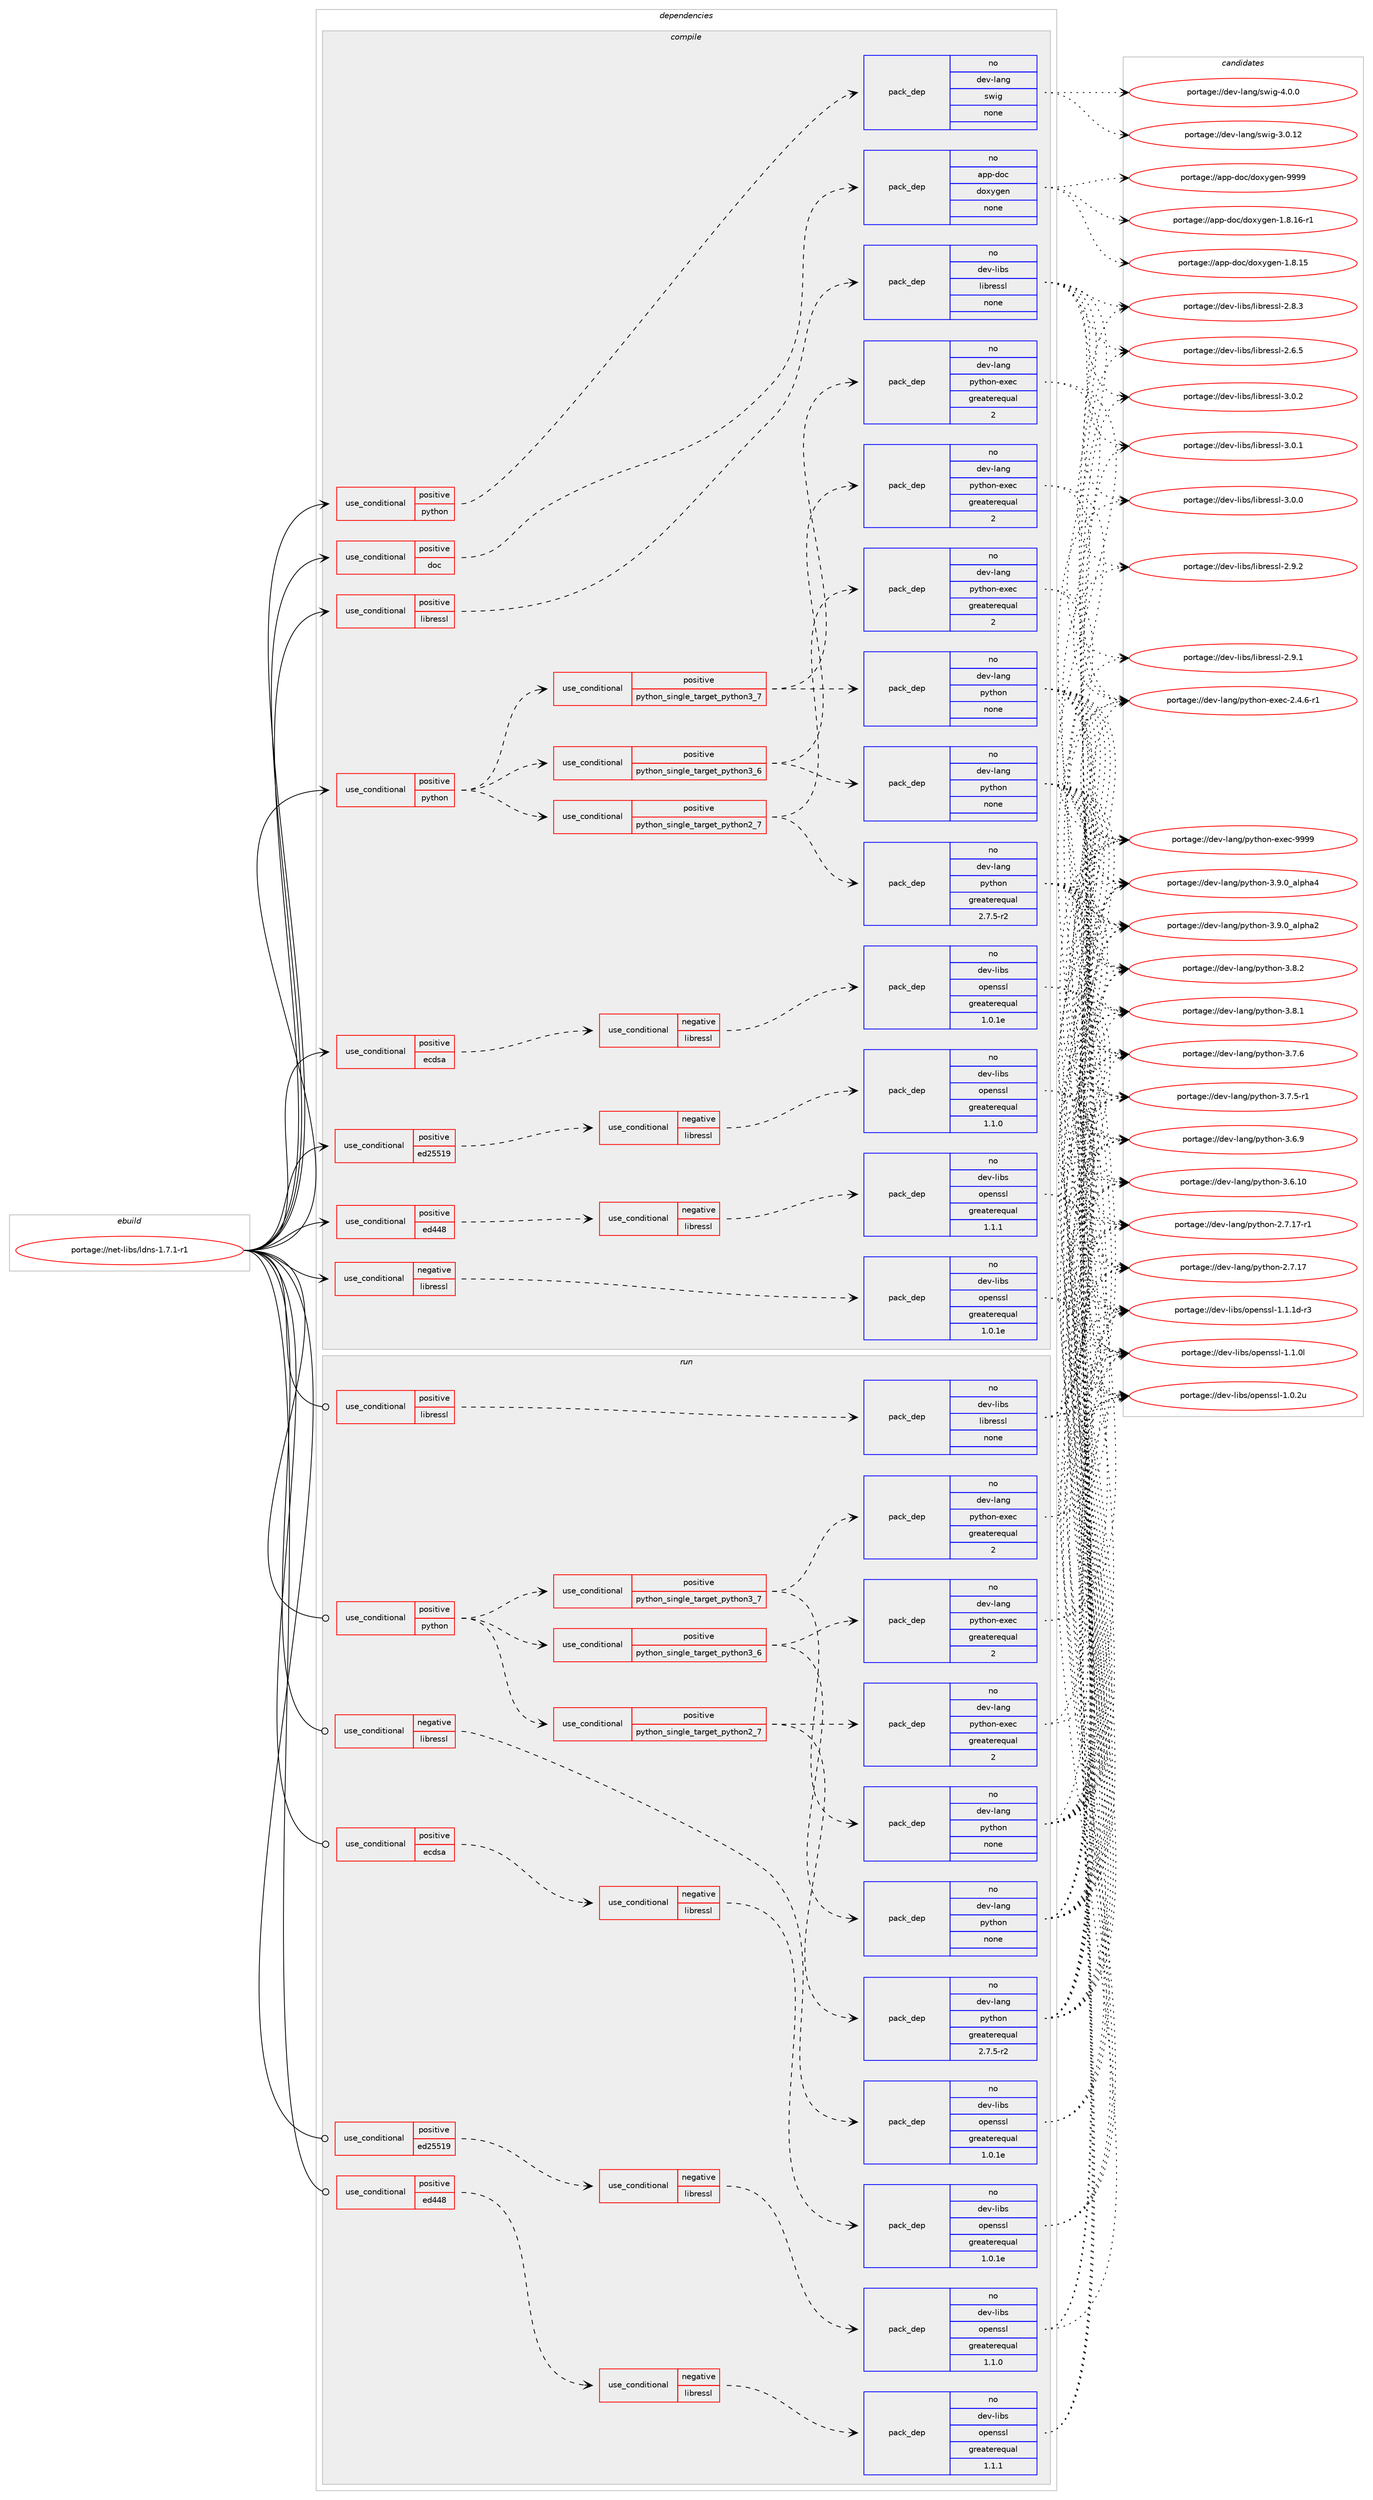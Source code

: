 digraph prolog {

# *************
# Graph options
# *************

newrank=true;
concentrate=true;
compound=true;
graph [rankdir=LR,fontname=Helvetica,fontsize=10,ranksep=1.5];#, ranksep=2.5, nodesep=0.2];
edge  [arrowhead=vee];
node  [fontname=Helvetica,fontsize=10];

# **********
# The ebuild
# **********

subgraph cluster_leftcol {
color=gray;
rank=same;
label=<<i>ebuild</i>>;
id [label="portage://net-libs/ldns-1.7.1-r1", color=red, width=4, href="../net-libs/ldns-1.7.1-r1.svg"];
}

# ****************
# The dependencies
# ****************

subgraph cluster_midcol {
color=gray;
label=<<i>dependencies</i>>;
subgraph cluster_compile {
fillcolor="#eeeeee";
style=filled;
label=<<i>compile</i>>;
subgraph cond19525 {
dependency89124 [label=<<TABLE BORDER="0" CELLBORDER="1" CELLSPACING="0" CELLPADDING="4"><TR><TD ROWSPAN="3" CELLPADDING="10">use_conditional</TD></TR><TR><TD>negative</TD></TR><TR><TD>libressl</TD></TR></TABLE>>, shape=none, color=red];
subgraph pack67925 {
dependency89125 [label=<<TABLE BORDER="0" CELLBORDER="1" CELLSPACING="0" CELLPADDING="4" WIDTH="220"><TR><TD ROWSPAN="6" CELLPADDING="30">pack_dep</TD></TR><TR><TD WIDTH="110">no</TD></TR><TR><TD>dev-libs</TD></TR><TR><TD>openssl</TD></TR><TR><TD>greaterequal</TD></TR><TR><TD>1.0.1e</TD></TR></TABLE>>, shape=none, color=blue];
}
dependency89124:e -> dependency89125:w [weight=20,style="dashed",arrowhead="vee"];
}
id:e -> dependency89124:w [weight=20,style="solid",arrowhead="vee"];
subgraph cond19526 {
dependency89126 [label=<<TABLE BORDER="0" CELLBORDER="1" CELLSPACING="0" CELLPADDING="4"><TR><TD ROWSPAN="3" CELLPADDING="10">use_conditional</TD></TR><TR><TD>positive</TD></TR><TR><TD>doc</TD></TR></TABLE>>, shape=none, color=red];
subgraph pack67926 {
dependency89127 [label=<<TABLE BORDER="0" CELLBORDER="1" CELLSPACING="0" CELLPADDING="4" WIDTH="220"><TR><TD ROWSPAN="6" CELLPADDING="30">pack_dep</TD></TR><TR><TD WIDTH="110">no</TD></TR><TR><TD>app-doc</TD></TR><TR><TD>doxygen</TD></TR><TR><TD>none</TD></TR><TR><TD></TD></TR></TABLE>>, shape=none, color=blue];
}
dependency89126:e -> dependency89127:w [weight=20,style="dashed",arrowhead="vee"];
}
id:e -> dependency89126:w [weight=20,style="solid",arrowhead="vee"];
subgraph cond19527 {
dependency89128 [label=<<TABLE BORDER="0" CELLBORDER="1" CELLSPACING="0" CELLPADDING="4"><TR><TD ROWSPAN="3" CELLPADDING="10">use_conditional</TD></TR><TR><TD>positive</TD></TR><TR><TD>ecdsa</TD></TR></TABLE>>, shape=none, color=red];
subgraph cond19528 {
dependency89129 [label=<<TABLE BORDER="0" CELLBORDER="1" CELLSPACING="0" CELLPADDING="4"><TR><TD ROWSPAN="3" CELLPADDING="10">use_conditional</TD></TR><TR><TD>negative</TD></TR><TR><TD>libressl</TD></TR></TABLE>>, shape=none, color=red];
subgraph pack67927 {
dependency89130 [label=<<TABLE BORDER="0" CELLBORDER="1" CELLSPACING="0" CELLPADDING="4" WIDTH="220"><TR><TD ROWSPAN="6" CELLPADDING="30">pack_dep</TD></TR><TR><TD WIDTH="110">no</TD></TR><TR><TD>dev-libs</TD></TR><TR><TD>openssl</TD></TR><TR><TD>greaterequal</TD></TR><TR><TD>1.0.1e</TD></TR></TABLE>>, shape=none, color=blue];
}
dependency89129:e -> dependency89130:w [weight=20,style="dashed",arrowhead="vee"];
}
dependency89128:e -> dependency89129:w [weight=20,style="dashed",arrowhead="vee"];
}
id:e -> dependency89128:w [weight=20,style="solid",arrowhead="vee"];
subgraph cond19529 {
dependency89131 [label=<<TABLE BORDER="0" CELLBORDER="1" CELLSPACING="0" CELLPADDING="4"><TR><TD ROWSPAN="3" CELLPADDING="10">use_conditional</TD></TR><TR><TD>positive</TD></TR><TR><TD>ed25519</TD></TR></TABLE>>, shape=none, color=red];
subgraph cond19530 {
dependency89132 [label=<<TABLE BORDER="0" CELLBORDER="1" CELLSPACING="0" CELLPADDING="4"><TR><TD ROWSPAN="3" CELLPADDING="10">use_conditional</TD></TR><TR><TD>negative</TD></TR><TR><TD>libressl</TD></TR></TABLE>>, shape=none, color=red];
subgraph pack67928 {
dependency89133 [label=<<TABLE BORDER="0" CELLBORDER="1" CELLSPACING="0" CELLPADDING="4" WIDTH="220"><TR><TD ROWSPAN="6" CELLPADDING="30">pack_dep</TD></TR><TR><TD WIDTH="110">no</TD></TR><TR><TD>dev-libs</TD></TR><TR><TD>openssl</TD></TR><TR><TD>greaterequal</TD></TR><TR><TD>1.1.0</TD></TR></TABLE>>, shape=none, color=blue];
}
dependency89132:e -> dependency89133:w [weight=20,style="dashed",arrowhead="vee"];
}
dependency89131:e -> dependency89132:w [weight=20,style="dashed",arrowhead="vee"];
}
id:e -> dependency89131:w [weight=20,style="solid",arrowhead="vee"];
subgraph cond19531 {
dependency89134 [label=<<TABLE BORDER="0" CELLBORDER="1" CELLSPACING="0" CELLPADDING="4"><TR><TD ROWSPAN="3" CELLPADDING="10">use_conditional</TD></TR><TR><TD>positive</TD></TR><TR><TD>ed448</TD></TR></TABLE>>, shape=none, color=red];
subgraph cond19532 {
dependency89135 [label=<<TABLE BORDER="0" CELLBORDER="1" CELLSPACING="0" CELLPADDING="4"><TR><TD ROWSPAN="3" CELLPADDING="10">use_conditional</TD></TR><TR><TD>negative</TD></TR><TR><TD>libressl</TD></TR></TABLE>>, shape=none, color=red];
subgraph pack67929 {
dependency89136 [label=<<TABLE BORDER="0" CELLBORDER="1" CELLSPACING="0" CELLPADDING="4" WIDTH="220"><TR><TD ROWSPAN="6" CELLPADDING="30">pack_dep</TD></TR><TR><TD WIDTH="110">no</TD></TR><TR><TD>dev-libs</TD></TR><TR><TD>openssl</TD></TR><TR><TD>greaterequal</TD></TR><TR><TD>1.1.1</TD></TR></TABLE>>, shape=none, color=blue];
}
dependency89135:e -> dependency89136:w [weight=20,style="dashed",arrowhead="vee"];
}
dependency89134:e -> dependency89135:w [weight=20,style="dashed",arrowhead="vee"];
}
id:e -> dependency89134:w [weight=20,style="solid",arrowhead="vee"];
subgraph cond19533 {
dependency89137 [label=<<TABLE BORDER="0" CELLBORDER="1" CELLSPACING="0" CELLPADDING="4"><TR><TD ROWSPAN="3" CELLPADDING="10">use_conditional</TD></TR><TR><TD>positive</TD></TR><TR><TD>libressl</TD></TR></TABLE>>, shape=none, color=red];
subgraph pack67930 {
dependency89138 [label=<<TABLE BORDER="0" CELLBORDER="1" CELLSPACING="0" CELLPADDING="4" WIDTH="220"><TR><TD ROWSPAN="6" CELLPADDING="30">pack_dep</TD></TR><TR><TD WIDTH="110">no</TD></TR><TR><TD>dev-libs</TD></TR><TR><TD>libressl</TD></TR><TR><TD>none</TD></TR><TR><TD></TD></TR></TABLE>>, shape=none, color=blue];
}
dependency89137:e -> dependency89138:w [weight=20,style="dashed",arrowhead="vee"];
}
id:e -> dependency89137:w [weight=20,style="solid",arrowhead="vee"];
subgraph cond19534 {
dependency89139 [label=<<TABLE BORDER="0" CELLBORDER="1" CELLSPACING="0" CELLPADDING="4"><TR><TD ROWSPAN="3" CELLPADDING="10">use_conditional</TD></TR><TR><TD>positive</TD></TR><TR><TD>python</TD></TR></TABLE>>, shape=none, color=red];
subgraph cond19535 {
dependency89140 [label=<<TABLE BORDER="0" CELLBORDER="1" CELLSPACING="0" CELLPADDING="4"><TR><TD ROWSPAN="3" CELLPADDING="10">use_conditional</TD></TR><TR><TD>positive</TD></TR><TR><TD>python_single_target_python2_7</TD></TR></TABLE>>, shape=none, color=red];
subgraph pack67931 {
dependency89141 [label=<<TABLE BORDER="0" CELLBORDER="1" CELLSPACING="0" CELLPADDING="4" WIDTH="220"><TR><TD ROWSPAN="6" CELLPADDING="30">pack_dep</TD></TR><TR><TD WIDTH="110">no</TD></TR><TR><TD>dev-lang</TD></TR><TR><TD>python</TD></TR><TR><TD>greaterequal</TD></TR><TR><TD>2.7.5-r2</TD></TR></TABLE>>, shape=none, color=blue];
}
dependency89140:e -> dependency89141:w [weight=20,style="dashed",arrowhead="vee"];
subgraph pack67932 {
dependency89142 [label=<<TABLE BORDER="0" CELLBORDER="1" CELLSPACING="0" CELLPADDING="4" WIDTH="220"><TR><TD ROWSPAN="6" CELLPADDING="30">pack_dep</TD></TR><TR><TD WIDTH="110">no</TD></TR><TR><TD>dev-lang</TD></TR><TR><TD>python-exec</TD></TR><TR><TD>greaterequal</TD></TR><TR><TD>2</TD></TR></TABLE>>, shape=none, color=blue];
}
dependency89140:e -> dependency89142:w [weight=20,style="dashed",arrowhead="vee"];
}
dependency89139:e -> dependency89140:w [weight=20,style="dashed",arrowhead="vee"];
subgraph cond19536 {
dependency89143 [label=<<TABLE BORDER="0" CELLBORDER="1" CELLSPACING="0" CELLPADDING="4"><TR><TD ROWSPAN="3" CELLPADDING="10">use_conditional</TD></TR><TR><TD>positive</TD></TR><TR><TD>python_single_target_python3_6</TD></TR></TABLE>>, shape=none, color=red];
subgraph pack67933 {
dependency89144 [label=<<TABLE BORDER="0" CELLBORDER="1" CELLSPACING="0" CELLPADDING="4" WIDTH="220"><TR><TD ROWSPAN="6" CELLPADDING="30">pack_dep</TD></TR><TR><TD WIDTH="110">no</TD></TR><TR><TD>dev-lang</TD></TR><TR><TD>python</TD></TR><TR><TD>none</TD></TR><TR><TD></TD></TR></TABLE>>, shape=none, color=blue];
}
dependency89143:e -> dependency89144:w [weight=20,style="dashed",arrowhead="vee"];
subgraph pack67934 {
dependency89145 [label=<<TABLE BORDER="0" CELLBORDER="1" CELLSPACING="0" CELLPADDING="4" WIDTH="220"><TR><TD ROWSPAN="6" CELLPADDING="30">pack_dep</TD></TR><TR><TD WIDTH="110">no</TD></TR><TR><TD>dev-lang</TD></TR><TR><TD>python-exec</TD></TR><TR><TD>greaterequal</TD></TR><TR><TD>2</TD></TR></TABLE>>, shape=none, color=blue];
}
dependency89143:e -> dependency89145:w [weight=20,style="dashed",arrowhead="vee"];
}
dependency89139:e -> dependency89143:w [weight=20,style="dashed",arrowhead="vee"];
subgraph cond19537 {
dependency89146 [label=<<TABLE BORDER="0" CELLBORDER="1" CELLSPACING="0" CELLPADDING="4"><TR><TD ROWSPAN="3" CELLPADDING="10">use_conditional</TD></TR><TR><TD>positive</TD></TR><TR><TD>python_single_target_python3_7</TD></TR></TABLE>>, shape=none, color=red];
subgraph pack67935 {
dependency89147 [label=<<TABLE BORDER="0" CELLBORDER="1" CELLSPACING="0" CELLPADDING="4" WIDTH="220"><TR><TD ROWSPAN="6" CELLPADDING="30">pack_dep</TD></TR><TR><TD WIDTH="110">no</TD></TR><TR><TD>dev-lang</TD></TR><TR><TD>python</TD></TR><TR><TD>none</TD></TR><TR><TD></TD></TR></TABLE>>, shape=none, color=blue];
}
dependency89146:e -> dependency89147:w [weight=20,style="dashed",arrowhead="vee"];
subgraph pack67936 {
dependency89148 [label=<<TABLE BORDER="0" CELLBORDER="1" CELLSPACING="0" CELLPADDING="4" WIDTH="220"><TR><TD ROWSPAN="6" CELLPADDING="30">pack_dep</TD></TR><TR><TD WIDTH="110">no</TD></TR><TR><TD>dev-lang</TD></TR><TR><TD>python-exec</TD></TR><TR><TD>greaterequal</TD></TR><TR><TD>2</TD></TR></TABLE>>, shape=none, color=blue];
}
dependency89146:e -> dependency89148:w [weight=20,style="dashed",arrowhead="vee"];
}
dependency89139:e -> dependency89146:w [weight=20,style="dashed",arrowhead="vee"];
}
id:e -> dependency89139:w [weight=20,style="solid",arrowhead="vee"];
subgraph cond19538 {
dependency89149 [label=<<TABLE BORDER="0" CELLBORDER="1" CELLSPACING="0" CELLPADDING="4"><TR><TD ROWSPAN="3" CELLPADDING="10">use_conditional</TD></TR><TR><TD>positive</TD></TR><TR><TD>python</TD></TR></TABLE>>, shape=none, color=red];
subgraph pack67937 {
dependency89150 [label=<<TABLE BORDER="0" CELLBORDER="1" CELLSPACING="0" CELLPADDING="4" WIDTH="220"><TR><TD ROWSPAN="6" CELLPADDING="30">pack_dep</TD></TR><TR><TD WIDTH="110">no</TD></TR><TR><TD>dev-lang</TD></TR><TR><TD>swig</TD></TR><TR><TD>none</TD></TR><TR><TD></TD></TR></TABLE>>, shape=none, color=blue];
}
dependency89149:e -> dependency89150:w [weight=20,style="dashed",arrowhead="vee"];
}
id:e -> dependency89149:w [weight=20,style="solid",arrowhead="vee"];
}
subgraph cluster_compileandrun {
fillcolor="#eeeeee";
style=filled;
label=<<i>compile and run</i>>;
}
subgraph cluster_run {
fillcolor="#eeeeee";
style=filled;
label=<<i>run</i>>;
subgraph cond19539 {
dependency89151 [label=<<TABLE BORDER="0" CELLBORDER="1" CELLSPACING="0" CELLPADDING="4"><TR><TD ROWSPAN="3" CELLPADDING="10">use_conditional</TD></TR><TR><TD>negative</TD></TR><TR><TD>libressl</TD></TR></TABLE>>, shape=none, color=red];
subgraph pack67938 {
dependency89152 [label=<<TABLE BORDER="0" CELLBORDER="1" CELLSPACING="0" CELLPADDING="4" WIDTH="220"><TR><TD ROWSPAN="6" CELLPADDING="30">pack_dep</TD></TR><TR><TD WIDTH="110">no</TD></TR><TR><TD>dev-libs</TD></TR><TR><TD>openssl</TD></TR><TR><TD>greaterequal</TD></TR><TR><TD>1.0.1e</TD></TR></TABLE>>, shape=none, color=blue];
}
dependency89151:e -> dependency89152:w [weight=20,style="dashed",arrowhead="vee"];
}
id:e -> dependency89151:w [weight=20,style="solid",arrowhead="odot"];
subgraph cond19540 {
dependency89153 [label=<<TABLE BORDER="0" CELLBORDER="1" CELLSPACING="0" CELLPADDING="4"><TR><TD ROWSPAN="3" CELLPADDING="10">use_conditional</TD></TR><TR><TD>positive</TD></TR><TR><TD>ecdsa</TD></TR></TABLE>>, shape=none, color=red];
subgraph cond19541 {
dependency89154 [label=<<TABLE BORDER="0" CELLBORDER="1" CELLSPACING="0" CELLPADDING="4"><TR><TD ROWSPAN="3" CELLPADDING="10">use_conditional</TD></TR><TR><TD>negative</TD></TR><TR><TD>libressl</TD></TR></TABLE>>, shape=none, color=red];
subgraph pack67939 {
dependency89155 [label=<<TABLE BORDER="0" CELLBORDER="1" CELLSPACING="0" CELLPADDING="4" WIDTH="220"><TR><TD ROWSPAN="6" CELLPADDING="30">pack_dep</TD></TR><TR><TD WIDTH="110">no</TD></TR><TR><TD>dev-libs</TD></TR><TR><TD>openssl</TD></TR><TR><TD>greaterequal</TD></TR><TR><TD>1.0.1e</TD></TR></TABLE>>, shape=none, color=blue];
}
dependency89154:e -> dependency89155:w [weight=20,style="dashed",arrowhead="vee"];
}
dependency89153:e -> dependency89154:w [weight=20,style="dashed",arrowhead="vee"];
}
id:e -> dependency89153:w [weight=20,style="solid",arrowhead="odot"];
subgraph cond19542 {
dependency89156 [label=<<TABLE BORDER="0" CELLBORDER="1" CELLSPACING="0" CELLPADDING="4"><TR><TD ROWSPAN="3" CELLPADDING="10">use_conditional</TD></TR><TR><TD>positive</TD></TR><TR><TD>ed25519</TD></TR></TABLE>>, shape=none, color=red];
subgraph cond19543 {
dependency89157 [label=<<TABLE BORDER="0" CELLBORDER="1" CELLSPACING="0" CELLPADDING="4"><TR><TD ROWSPAN="3" CELLPADDING="10">use_conditional</TD></TR><TR><TD>negative</TD></TR><TR><TD>libressl</TD></TR></TABLE>>, shape=none, color=red];
subgraph pack67940 {
dependency89158 [label=<<TABLE BORDER="0" CELLBORDER="1" CELLSPACING="0" CELLPADDING="4" WIDTH="220"><TR><TD ROWSPAN="6" CELLPADDING="30">pack_dep</TD></TR><TR><TD WIDTH="110">no</TD></TR><TR><TD>dev-libs</TD></TR><TR><TD>openssl</TD></TR><TR><TD>greaterequal</TD></TR><TR><TD>1.1.0</TD></TR></TABLE>>, shape=none, color=blue];
}
dependency89157:e -> dependency89158:w [weight=20,style="dashed",arrowhead="vee"];
}
dependency89156:e -> dependency89157:w [weight=20,style="dashed",arrowhead="vee"];
}
id:e -> dependency89156:w [weight=20,style="solid",arrowhead="odot"];
subgraph cond19544 {
dependency89159 [label=<<TABLE BORDER="0" CELLBORDER="1" CELLSPACING="0" CELLPADDING="4"><TR><TD ROWSPAN="3" CELLPADDING="10">use_conditional</TD></TR><TR><TD>positive</TD></TR><TR><TD>ed448</TD></TR></TABLE>>, shape=none, color=red];
subgraph cond19545 {
dependency89160 [label=<<TABLE BORDER="0" CELLBORDER="1" CELLSPACING="0" CELLPADDING="4"><TR><TD ROWSPAN="3" CELLPADDING="10">use_conditional</TD></TR><TR><TD>negative</TD></TR><TR><TD>libressl</TD></TR></TABLE>>, shape=none, color=red];
subgraph pack67941 {
dependency89161 [label=<<TABLE BORDER="0" CELLBORDER="1" CELLSPACING="0" CELLPADDING="4" WIDTH="220"><TR><TD ROWSPAN="6" CELLPADDING="30">pack_dep</TD></TR><TR><TD WIDTH="110">no</TD></TR><TR><TD>dev-libs</TD></TR><TR><TD>openssl</TD></TR><TR><TD>greaterequal</TD></TR><TR><TD>1.1.1</TD></TR></TABLE>>, shape=none, color=blue];
}
dependency89160:e -> dependency89161:w [weight=20,style="dashed",arrowhead="vee"];
}
dependency89159:e -> dependency89160:w [weight=20,style="dashed",arrowhead="vee"];
}
id:e -> dependency89159:w [weight=20,style="solid",arrowhead="odot"];
subgraph cond19546 {
dependency89162 [label=<<TABLE BORDER="0" CELLBORDER="1" CELLSPACING="0" CELLPADDING="4"><TR><TD ROWSPAN="3" CELLPADDING="10">use_conditional</TD></TR><TR><TD>positive</TD></TR><TR><TD>libressl</TD></TR></TABLE>>, shape=none, color=red];
subgraph pack67942 {
dependency89163 [label=<<TABLE BORDER="0" CELLBORDER="1" CELLSPACING="0" CELLPADDING="4" WIDTH="220"><TR><TD ROWSPAN="6" CELLPADDING="30">pack_dep</TD></TR><TR><TD WIDTH="110">no</TD></TR><TR><TD>dev-libs</TD></TR><TR><TD>libressl</TD></TR><TR><TD>none</TD></TR><TR><TD></TD></TR></TABLE>>, shape=none, color=blue];
}
dependency89162:e -> dependency89163:w [weight=20,style="dashed",arrowhead="vee"];
}
id:e -> dependency89162:w [weight=20,style="solid",arrowhead="odot"];
subgraph cond19547 {
dependency89164 [label=<<TABLE BORDER="0" CELLBORDER="1" CELLSPACING="0" CELLPADDING="4"><TR><TD ROWSPAN="3" CELLPADDING="10">use_conditional</TD></TR><TR><TD>positive</TD></TR><TR><TD>python</TD></TR></TABLE>>, shape=none, color=red];
subgraph cond19548 {
dependency89165 [label=<<TABLE BORDER="0" CELLBORDER="1" CELLSPACING="0" CELLPADDING="4"><TR><TD ROWSPAN="3" CELLPADDING="10">use_conditional</TD></TR><TR><TD>positive</TD></TR><TR><TD>python_single_target_python2_7</TD></TR></TABLE>>, shape=none, color=red];
subgraph pack67943 {
dependency89166 [label=<<TABLE BORDER="0" CELLBORDER="1" CELLSPACING="0" CELLPADDING="4" WIDTH="220"><TR><TD ROWSPAN="6" CELLPADDING="30">pack_dep</TD></TR><TR><TD WIDTH="110">no</TD></TR><TR><TD>dev-lang</TD></TR><TR><TD>python</TD></TR><TR><TD>greaterequal</TD></TR><TR><TD>2.7.5-r2</TD></TR></TABLE>>, shape=none, color=blue];
}
dependency89165:e -> dependency89166:w [weight=20,style="dashed",arrowhead="vee"];
subgraph pack67944 {
dependency89167 [label=<<TABLE BORDER="0" CELLBORDER="1" CELLSPACING="0" CELLPADDING="4" WIDTH="220"><TR><TD ROWSPAN="6" CELLPADDING="30">pack_dep</TD></TR><TR><TD WIDTH="110">no</TD></TR><TR><TD>dev-lang</TD></TR><TR><TD>python-exec</TD></TR><TR><TD>greaterequal</TD></TR><TR><TD>2</TD></TR></TABLE>>, shape=none, color=blue];
}
dependency89165:e -> dependency89167:w [weight=20,style="dashed",arrowhead="vee"];
}
dependency89164:e -> dependency89165:w [weight=20,style="dashed",arrowhead="vee"];
subgraph cond19549 {
dependency89168 [label=<<TABLE BORDER="0" CELLBORDER="1" CELLSPACING="0" CELLPADDING="4"><TR><TD ROWSPAN="3" CELLPADDING="10">use_conditional</TD></TR><TR><TD>positive</TD></TR><TR><TD>python_single_target_python3_6</TD></TR></TABLE>>, shape=none, color=red];
subgraph pack67945 {
dependency89169 [label=<<TABLE BORDER="0" CELLBORDER="1" CELLSPACING="0" CELLPADDING="4" WIDTH="220"><TR><TD ROWSPAN="6" CELLPADDING="30">pack_dep</TD></TR><TR><TD WIDTH="110">no</TD></TR><TR><TD>dev-lang</TD></TR><TR><TD>python</TD></TR><TR><TD>none</TD></TR><TR><TD></TD></TR></TABLE>>, shape=none, color=blue];
}
dependency89168:e -> dependency89169:w [weight=20,style="dashed",arrowhead="vee"];
subgraph pack67946 {
dependency89170 [label=<<TABLE BORDER="0" CELLBORDER="1" CELLSPACING="0" CELLPADDING="4" WIDTH="220"><TR><TD ROWSPAN="6" CELLPADDING="30">pack_dep</TD></TR><TR><TD WIDTH="110">no</TD></TR><TR><TD>dev-lang</TD></TR><TR><TD>python-exec</TD></TR><TR><TD>greaterequal</TD></TR><TR><TD>2</TD></TR></TABLE>>, shape=none, color=blue];
}
dependency89168:e -> dependency89170:w [weight=20,style="dashed",arrowhead="vee"];
}
dependency89164:e -> dependency89168:w [weight=20,style="dashed",arrowhead="vee"];
subgraph cond19550 {
dependency89171 [label=<<TABLE BORDER="0" CELLBORDER="1" CELLSPACING="0" CELLPADDING="4"><TR><TD ROWSPAN="3" CELLPADDING="10">use_conditional</TD></TR><TR><TD>positive</TD></TR><TR><TD>python_single_target_python3_7</TD></TR></TABLE>>, shape=none, color=red];
subgraph pack67947 {
dependency89172 [label=<<TABLE BORDER="0" CELLBORDER="1" CELLSPACING="0" CELLPADDING="4" WIDTH="220"><TR><TD ROWSPAN="6" CELLPADDING="30">pack_dep</TD></TR><TR><TD WIDTH="110">no</TD></TR><TR><TD>dev-lang</TD></TR><TR><TD>python</TD></TR><TR><TD>none</TD></TR><TR><TD></TD></TR></TABLE>>, shape=none, color=blue];
}
dependency89171:e -> dependency89172:w [weight=20,style="dashed",arrowhead="vee"];
subgraph pack67948 {
dependency89173 [label=<<TABLE BORDER="0" CELLBORDER="1" CELLSPACING="0" CELLPADDING="4" WIDTH="220"><TR><TD ROWSPAN="6" CELLPADDING="30">pack_dep</TD></TR><TR><TD WIDTH="110">no</TD></TR><TR><TD>dev-lang</TD></TR><TR><TD>python-exec</TD></TR><TR><TD>greaterequal</TD></TR><TR><TD>2</TD></TR></TABLE>>, shape=none, color=blue];
}
dependency89171:e -> dependency89173:w [weight=20,style="dashed",arrowhead="vee"];
}
dependency89164:e -> dependency89171:w [weight=20,style="dashed",arrowhead="vee"];
}
id:e -> dependency89164:w [weight=20,style="solid",arrowhead="odot"];
}
}

# **************
# The candidates
# **************

subgraph cluster_choices {
rank=same;
color=gray;
label=<<i>candidates</i>>;

subgraph choice67925 {
color=black;
nodesep=1;
choice1001011184510810598115471111121011101151151084549464946491004511451 [label="portage://dev-libs/openssl-1.1.1d-r3", color=red, width=4,href="../dev-libs/openssl-1.1.1d-r3.svg"];
choice100101118451081059811547111112101110115115108454946494648108 [label="portage://dev-libs/openssl-1.1.0l", color=red, width=4,href="../dev-libs/openssl-1.1.0l.svg"];
choice100101118451081059811547111112101110115115108454946484650117 [label="portage://dev-libs/openssl-1.0.2u", color=red, width=4,href="../dev-libs/openssl-1.0.2u.svg"];
dependency89125:e -> choice1001011184510810598115471111121011101151151084549464946491004511451:w [style=dotted,weight="100"];
dependency89125:e -> choice100101118451081059811547111112101110115115108454946494648108:w [style=dotted,weight="100"];
dependency89125:e -> choice100101118451081059811547111112101110115115108454946484650117:w [style=dotted,weight="100"];
}
subgraph choice67926 {
color=black;
nodesep=1;
choice971121124510011199471001111201211031011104557575757 [label="portage://app-doc/doxygen-9999", color=red, width=4,href="../app-doc/doxygen-9999.svg"];
choice97112112451001119947100111120121103101110454946564649544511449 [label="portage://app-doc/doxygen-1.8.16-r1", color=red, width=4,href="../app-doc/doxygen-1.8.16-r1.svg"];
choice9711211245100111994710011112012110310111045494656464953 [label="portage://app-doc/doxygen-1.8.15", color=red, width=4,href="../app-doc/doxygen-1.8.15.svg"];
dependency89127:e -> choice971121124510011199471001111201211031011104557575757:w [style=dotted,weight="100"];
dependency89127:e -> choice97112112451001119947100111120121103101110454946564649544511449:w [style=dotted,weight="100"];
dependency89127:e -> choice9711211245100111994710011112012110310111045494656464953:w [style=dotted,weight="100"];
}
subgraph choice67927 {
color=black;
nodesep=1;
choice1001011184510810598115471111121011101151151084549464946491004511451 [label="portage://dev-libs/openssl-1.1.1d-r3", color=red, width=4,href="../dev-libs/openssl-1.1.1d-r3.svg"];
choice100101118451081059811547111112101110115115108454946494648108 [label="portage://dev-libs/openssl-1.1.0l", color=red, width=4,href="../dev-libs/openssl-1.1.0l.svg"];
choice100101118451081059811547111112101110115115108454946484650117 [label="portage://dev-libs/openssl-1.0.2u", color=red, width=4,href="../dev-libs/openssl-1.0.2u.svg"];
dependency89130:e -> choice1001011184510810598115471111121011101151151084549464946491004511451:w [style=dotted,weight="100"];
dependency89130:e -> choice100101118451081059811547111112101110115115108454946494648108:w [style=dotted,weight="100"];
dependency89130:e -> choice100101118451081059811547111112101110115115108454946484650117:w [style=dotted,weight="100"];
}
subgraph choice67928 {
color=black;
nodesep=1;
choice1001011184510810598115471111121011101151151084549464946491004511451 [label="portage://dev-libs/openssl-1.1.1d-r3", color=red, width=4,href="../dev-libs/openssl-1.1.1d-r3.svg"];
choice100101118451081059811547111112101110115115108454946494648108 [label="portage://dev-libs/openssl-1.1.0l", color=red, width=4,href="../dev-libs/openssl-1.1.0l.svg"];
choice100101118451081059811547111112101110115115108454946484650117 [label="portage://dev-libs/openssl-1.0.2u", color=red, width=4,href="../dev-libs/openssl-1.0.2u.svg"];
dependency89133:e -> choice1001011184510810598115471111121011101151151084549464946491004511451:w [style=dotted,weight="100"];
dependency89133:e -> choice100101118451081059811547111112101110115115108454946494648108:w [style=dotted,weight="100"];
dependency89133:e -> choice100101118451081059811547111112101110115115108454946484650117:w [style=dotted,weight="100"];
}
subgraph choice67929 {
color=black;
nodesep=1;
choice1001011184510810598115471111121011101151151084549464946491004511451 [label="portage://dev-libs/openssl-1.1.1d-r3", color=red, width=4,href="../dev-libs/openssl-1.1.1d-r3.svg"];
choice100101118451081059811547111112101110115115108454946494648108 [label="portage://dev-libs/openssl-1.1.0l", color=red, width=4,href="../dev-libs/openssl-1.1.0l.svg"];
choice100101118451081059811547111112101110115115108454946484650117 [label="portage://dev-libs/openssl-1.0.2u", color=red, width=4,href="../dev-libs/openssl-1.0.2u.svg"];
dependency89136:e -> choice1001011184510810598115471111121011101151151084549464946491004511451:w [style=dotted,weight="100"];
dependency89136:e -> choice100101118451081059811547111112101110115115108454946494648108:w [style=dotted,weight="100"];
dependency89136:e -> choice100101118451081059811547111112101110115115108454946484650117:w [style=dotted,weight="100"];
}
subgraph choice67930 {
color=black;
nodesep=1;
choice10010111845108105981154710810598114101115115108455146484650 [label="portage://dev-libs/libressl-3.0.2", color=red, width=4,href="../dev-libs/libressl-3.0.2.svg"];
choice10010111845108105981154710810598114101115115108455146484649 [label="portage://dev-libs/libressl-3.0.1", color=red, width=4,href="../dev-libs/libressl-3.0.1.svg"];
choice10010111845108105981154710810598114101115115108455146484648 [label="portage://dev-libs/libressl-3.0.0", color=red, width=4,href="../dev-libs/libressl-3.0.0.svg"];
choice10010111845108105981154710810598114101115115108455046574650 [label="portage://dev-libs/libressl-2.9.2", color=red, width=4,href="../dev-libs/libressl-2.9.2.svg"];
choice10010111845108105981154710810598114101115115108455046574649 [label="portage://dev-libs/libressl-2.9.1", color=red, width=4,href="../dev-libs/libressl-2.9.1.svg"];
choice10010111845108105981154710810598114101115115108455046564651 [label="portage://dev-libs/libressl-2.8.3", color=red, width=4,href="../dev-libs/libressl-2.8.3.svg"];
choice10010111845108105981154710810598114101115115108455046544653 [label="portage://dev-libs/libressl-2.6.5", color=red, width=4,href="../dev-libs/libressl-2.6.5.svg"];
dependency89138:e -> choice10010111845108105981154710810598114101115115108455146484650:w [style=dotted,weight="100"];
dependency89138:e -> choice10010111845108105981154710810598114101115115108455146484649:w [style=dotted,weight="100"];
dependency89138:e -> choice10010111845108105981154710810598114101115115108455146484648:w [style=dotted,weight="100"];
dependency89138:e -> choice10010111845108105981154710810598114101115115108455046574650:w [style=dotted,weight="100"];
dependency89138:e -> choice10010111845108105981154710810598114101115115108455046574649:w [style=dotted,weight="100"];
dependency89138:e -> choice10010111845108105981154710810598114101115115108455046564651:w [style=dotted,weight="100"];
dependency89138:e -> choice10010111845108105981154710810598114101115115108455046544653:w [style=dotted,weight="100"];
}
subgraph choice67931 {
color=black;
nodesep=1;
choice10010111845108971101034711212111610411111045514657464895971081121049752 [label="portage://dev-lang/python-3.9.0_alpha4", color=red, width=4,href="../dev-lang/python-3.9.0_alpha4.svg"];
choice10010111845108971101034711212111610411111045514657464895971081121049750 [label="portage://dev-lang/python-3.9.0_alpha2", color=red, width=4,href="../dev-lang/python-3.9.0_alpha2.svg"];
choice100101118451089711010347112121116104111110455146564650 [label="portage://dev-lang/python-3.8.2", color=red, width=4,href="../dev-lang/python-3.8.2.svg"];
choice100101118451089711010347112121116104111110455146564649 [label="portage://dev-lang/python-3.8.1", color=red, width=4,href="../dev-lang/python-3.8.1.svg"];
choice100101118451089711010347112121116104111110455146554654 [label="portage://dev-lang/python-3.7.6", color=red, width=4,href="../dev-lang/python-3.7.6.svg"];
choice1001011184510897110103471121211161041111104551465546534511449 [label="portage://dev-lang/python-3.7.5-r1", color=red, width=4,href="../dev-lang/python-3.7.5-r1.svg"];
choice100101118451089711010347112121116104111110455146544657 [label="portage://dev-lang/python-3.6.9", color=red, width=4,href="../dev-lang/python-3.6.9.svg"];
choice10010111845108971101034711212111610411111045514654464948 [label="portage://dev-lang/python-3.6.10", color=red, width=4,href="../dev-lang/python-3.6.10.svg"];
choice100101118451089711010347112121116104111110455046554649554511449 [label="portage://dev-lang/python-2.7.17-r1", color=red, width=4,href="../dev-lang/python-2.7.17-r1.svg"];
choice10010111845108971101034711212111610411111045504655464955 [label="portage://dev-lang/python-2.7.17", color=red, width=4,href="../dev-lang/python-2.7.17.svg"];
dependency89141:e -> choice10010111845108971101034711212111610411111045514657464895971081121049752:w [style=dotted,weight="100"];
dependency89141:e -> choice10010111845108971101034711212111610411111045514657464895971081121049750:w [style=dotted,weight="100"];
dependency89141:e -> choice100101118451089711010347112121116104111110455146564650:w [style=dotted,weight="100"];
dependency89141:e -> choice100101118451089711010347112121116104111110455146564649:w [style=dotted,weight="100"];
dependency89141:e -> choice100101118451089711010347112121116104111110455146554654:w [style=dotted,weight="100"];
dependency89141:e -> choice1001011184510897110103471121211161041111104551465546534511449:w [style=dotted,weight="100"];
dependency89141:e -> choice100101118451089711010347112121116104111110455146544657:w [style=dotted,weight="100"];
dependency89141:e -> choice10010111845108971101034711212111610411111045514654464948:w [style=dotted,weight="100"];
dependency89141:e -> choice100101118451089711010347112121116104111110455046554649554511449:w [style=dotted,weight="100"];
dependency89141:e -> choice10010111845108971101034711212111610411111045504655464955:w [style=dotted,weight="100"];
}
subgraph choice67932 {
color=black;
nodesep=1;
choice10010111845108971101034711212111610411111045101120101994557575757 [label="portage://dev-lang/python-exec-9999", color=red, width=4,href="../dev-lang/python-exec-9999.svg"];
choice10010111845108971101034711212111610411111045101120101994550465246544511449 [label="portage://dev-lang/python-exec-2.4.6-r1", color=red, width=4,href="../dev-lang/python-exec-2.4.6-r1.svg"];
dependency89142:e -> choice10010111845108971101034711212111610411111045101120101994557575757:w [style=dotted,weight="100"];
dependency89142:e -> choice10010111845108971101034711212111610411111045101120101994550465246544511449:w [style=dotted,weight="100"];
}
subgraph choice67933 {
color=black;
nodesep=1;
choice10010111845108971101034711212111610411111045514657464895971081121049752 [label="portage://dev-lang/python-3.9.0_alpha4", color=red, width=4,href="../dev-lang/python-3.9.0_alpha4.svg"];
choice10010111845108971101034711212111610411111045514657464895971081121049750 [label="portage://dev-lang/python-3.9.0_alpha2", color=red, width=4,href="../dev-lang/python-3.9.0_alpha2.svg"];
choice100101118451089711010347112121116104111110455146564650 [label="portage://dev-lang/python-3.8.2", color=red, width=4,href="../dev-lang/python-3.8.2.svg"];
choice100101118451089711010347112121116104111110455146564649 [label="portage://dev-lang/python-3.8.1", color=red, width=4,href="../dev-lang/python-3.8.1.svg"];
choice100101118451089711010347112121116104111110455146554654 [label="portage://dev-lang/python-3.7.6", color=red, width=4,href="../dev-lang/python-3.7.6.svg"];
choice1001011184510897110103471121211161041111104551465546534511449 [label="portage://dev-lang/python-3.7.5-r1", color=red, width=4,href="../dev-lang/python-3.7.5-r1.svg"];
choice100101118451089711010347112121116104111110455146544657 [label="portage://dev-lang/python-3.6.9", color=red, width=4,href="../dev-lang/python-3.6.9.svg"];
choice10010111845108971101034711212111610411111045514654464948 [label="portage://dev-lang/python-3.6.10", color=red, width=4,href="../dev-lang/python-3.6.10.svg"];
choice100101118451089711010347112121116104111110455046554649554511449 [label="portage://dev-lang/python-2.7.17-r1", color=red, width=4,href="../dev-lang/python-2.7.17-r1.svg"];
choice10010111845108971101034711212111610411111045504655464955 [label="portage://dev-lang/python-2.7.17", color=red, width=4,href="../dev-lang/python-2.7.17.svg"];
dependency89144:e -> choice10010111845108971101034711212111610411111045514657464895971081121049752:w [style=dotted,weight="100"];
dependency89144:e -> choice10010111845108971101034711212111610411111045514657464895971081121049750:w [style=dotted,weight="100"];
dependency89144:e -> choice100101118451089711010347112121116104111110455146564650:w [style=dotted,weight="100"];
dependency89144:e -> choice100101118451089711010347112121116104111110455146564649:w [style=dotted,weight="100"];
dependency89144:e -> choice100101118451089711010347112121116104111110455146554654:w [style=dotted,weight="100"];
dependency89144:e -> choice1001011184510897110103471121211161041111104551465546534511449:w [style=dotted,weight="100"];
dependency89144:e -> choice100101118451089711010347112121116104111110455146544657:w [style=dotted,weight="100"];
dependency89144:e -> choice10010111845108971101034711212111610411111045514654464948:w [style=dotted,weight="100"];
dependency89144:e -> choice100101118451089711010347112121116104111110455046554649554511449:w [style=dotted,weight="100"];
dependency89144:e -> choice10010111845108971101034711212111610411111045504655464955:w [style=dotted,weight="100"];
}
subgraph choice67934 {
color=black;
nodesep=1;
choice10010111845108971101034711212111610411111045101120101994557575757 [label="portage://dev-lang/python-exec-9999", color=red, width=4,href="../dev-lang/python-exec-9999.svg"];
choice10010111845108971101034711212111610411111045101120101994550465246544511449 [label="portage://dev-lang/python-exec-2.4.6-r1", color=red, width=4,href="../dev-lang/python-exec-2.4.6-r1.svg"];
dependency89145:e -> choice10010111845108971101034711212111610411111045101120101994557575757:w [style=dotted,weight="100"];
dependency89145:e -> choice10010111845108971101034711212111610411111045101120101994550465246544511449:w [style=dotted,weight="100"];
}
subgraph choice67935 {
color=black;
nodesep=1;
choice10010111845108971101034711212111610411111045514657464895971081121049752 [label="portage://dev-lang/python-3.9.0_alpha4", color=red, width=4,href="../dev-lang/python-3.9.0_alpha4.svg"];
choice10010111845108971101034711212111610411111045514657464895971081121049750 [label="portage://dev-lang/python-3.9.0_alpha2", color=red, width=4,href="../dev-lang/python-3.9.0_alpha2.svg"];
choice100101118451089711010347112121116104111110455146564650 [label="portage://dev-lang/python-3.8.2", color=red, width=4,href="../dev-lang/python-3.8.2.svg"];
choice100101118451089711010347112121116104111110455146564649 [label="portage://dev-lang/python-3.8.1", color=red, width=4,href="../dev-lang/python-3.8.1.svg"];
choice100101118451089711010347112121116104111110455146554654 [label="portage://dev-lang/python-3.7.6", color=red, width=4,href="../dev-lang/python-3.7.6.svg"];
choice1001011184510897110103471121211161041111104551465546534511449 [label="portage://dev-lang/python-3.7.5-r1", color=red, width=4,href="../dev-lang/python-3.7.5-r1.svg"];
choice100101118451089711010347112121116104111110455146544657 [label="portage://dev-lang/python-3.6.9", color=red, width=4,href="../dev-lang/python-3.6.9.svg"];
choice10010111845108971101034711212111610411111045514654464948 [label="portage://dev-lang/python-3.6.10", color=red, width=4,href="../dev-lang/python-3.6.10.svg"];
choice100101118451089711010347112121116104111110455046554649554511449 [label="portage://dev-lang/python-2.7.17-r1", color=red, width=4,href="../dev-lang/python-2.7.17-r1.svg"];
choice10010111845108971101034711212111610411111045504655464955 [label="portage://dev-lang/python-2.7.17", color=red, width=4,href="../dev-lang/python-2.7.17.svg"];
dependency89147:e -> choice10010111845108971101034711212111610411111045514657464895971081121049752:w [style=dotted,weight="100"];
dependency89147:e -> choice10010111845108971101034711212111610411111045514657464895971081121049750:w [style=dotted,weight="100"];
dependency89147:e -> choice100101118451089711010347112121116104111110455146564650:w [style=dotted,weight="100"];
dependency89147:e -> choice100101118451089711010347112121116104111110455146564649:w [style=dotted,weight="100"];
dependency89147:e -> choice100101118451089711010347112121116104111110455146554654:w [style=dotted,weight="100"];
dependency89147:e -> choice1001011184510897110103471121211161041111104551465546534511449:w [style=dotted,weight="100"];
dependency89147:e -> choice100101118451089711010347112121116104111110455146544657:w [style=dotted,weight="100"];
dependency89147:e -> choice10010111845108971101034711212111610411111045514654464948:w [style=dotted,weight="100"];
dependency89147:e -> choice100101118451089711010347112121116104111110455046554649554511449:w [style=dotted,weight="100"];
dependency89147:e -> choice10010111845108971101034711212111610411111045504655464955:w [style=dotted,weight="100"];
}
subgraph choice67936 {
color=black;
nodesep=1;
choice10010111845108971101034711212111610411111045101120101994557575757 [label="portage://dev-lang/python-exec-9999", color=red, width=4,href="../dev-lang/python-exec-9999.svg"];
choice10010111845108971101034711212111610411111045101120101994550465246544511449 [label="portage://dev-lang/python-exec-2.4.6-r1", color=red, width=4,href="../dev-lang/python-exec-2.4.6-r1.svg"];
dependency89148:e -> choice10010111845108971101034711212111610411111045101120101994557575757:w [style=dotted,weight="100"];
dependency89148:e -> choice10010111845108971101034711212111610411111045101120101994550465246544511449:w [style=dotted,weight="100"];
}
subgraph choice67937 {
color=black;
nodesep=1;
choice100101118451089711010347115119105103455246484648 [label="portage://dev-lang/swig-4.0.0", color=red, width=4,href="../dev-lang/swig-4.0.0.svg"];
choice10010111845108971101034711511910510345514648464950 [label="portage://dev-lang/swig-3.0.12", color=red, width=4,href="../dev-lang/swig-3.0.12.svg"];
dependency89150:e -> choice100101118451089711010347115119105103455246484648:w [style=dotted,weight="100"];
dependency89150:e -> choice10010111845108971101034711511910510345514648464950:w [style=dotted,weight="100"];
}
subgraph choice67938 {
color=black;
nodesep=1;
choice1001011184510810598115471111121011101151151084549464946491004511451 [label="portage://dev-libs/openssl-1.1.1d-r3", color=red, width=4,href="../dev-libs/openssl-1.1.1d-r3.svg"];
choice100101118451081059811547111112101110115115108454946494648108 [label="portage://dev-libs/openssl-1.1.0l", color=red, width=4,href="../dev-libs/openssl-1.1.0l.svg"];
choice100101118451081059811547111112101110115115108454946484650117 [label="portage://dev-libs/openssl-1.0.2u", color=red, width=4,href="../dev-libs/openssl-1.0.2u.svg"];
dependency89152:e -> choice1001011184510810598115471111121011101151151084549464946491004511451:w [style=dotted,weight="100"];
dependency89152:e -> choice100101118451081059811547111112101110115115108454946494648108:w [style=dotted,weight="100"];
dependency89152:e -> choice100101118451081059811547111112101110115115108454946484650117:w [style=dotted,weight="100"];
}
subgraph choice67939 {
color=black;
nodesep=1;
choice1001011184510810598115471111121011101151151084549464946491004511451 [label="portage://dev-libs/openssl-1.1.1d-r3", color=red, width=4,href="../dev-libs/openssl-1.1.1d-r3.svg"];
choice100101118451081059811547111112101110115115108454946494648108 [label="portage://dev-libs/openssl-1.1.0l", color=red, width=4,href="../dev-libs/openssl-1.1.0l.svg"];
choice100101118451081059811547111112101110115115108454946484650117 [label="portage://dev-libs/openssl-1.0.2u", color=red, width=4,href="../dev-libs/openssl-1.0.2u.svg"];
dependency89155:e -> choice1001011184510810598115471111121011101151151084549464946491004511451:w [style=dotted,weight="100"];
dependency89155:e -> choice100101118451081059811547111112101110115115108454946494648108:w [style=dotted,weight="100"];
dependency89155:e -> choice100101118451081059811547111112101110115115108454946484650117:w [style=dotted,weight="100"];
}
subgraph choice67940 {
color=black;
nodesep=1;
choice1001011184510810598115471111121011101151151084549464946491004511451 [label="portage://dev-libs/openssl-1.1.1d-r3", color=red, width=4,href="../dev-libs/openssl-1.1.1d-r3.svg"];
choice100101118451081059811547111112101110115115108454946494648108 [label="portage://dev-libs/openssl-1.1.0l", color=red, width=4,href="../dev-libs/openssl-1.1.0l.svg"];
choice100101118451081059811547111112101110115115108454946484650117 [label="portage://dev-libs/openssl-1.0.2u", color=red, width=4,href="../dev-libs/openssl-1.0.2u.svg"];
dependency89158:e -> choice1001011184510810598115471111121011101151151084549464946491004511451:w [style=dotted,weight="100"];
dependency89158:e -> choice100101118451081059811547111112101110115115108454946494648108:w [style=dotted,weight="100"];
dependency89158:e -> choice100101118451081059811547111112101110115115108454946484650117:w [style=dotted,weight="100"];
}
subgraph choice67941 {
color=black;
nodesep=1;
choice1001011184510810598115471111121011101151151084549464946491004511451 [label="portage://dev-libs/openssl-1.1.1d-r3", color=red, width=4,href="../dev-libs/openssl-1.1.1d-r3.svg"];
choice100101118451081059811547111112101110115115108454946494648108 [label="portage://dev-libs/openssl-1.1.0l", color=red, width=4,href="../dev-libs/openssl-1.1.0l.svg"];
choice100101118451081059811547111112101110115115108454946484650117 [label="portage://dev-libs/openssl-1.0.2u", color=red, width=4,href="../dev-libs/openssl-1.0.2u.svg"];
dependency89161:e -> choice1001011184510810598115471111121011101151151084549464946491004511451:w [style=dotted,weight="100"];
dependency89161:e -> choice100101118451081059811547111112101110115115108454946494648108:w [style=dotted,weight="100"];
dependency89161:e -> choice100101118451081059811547111112101110115115108454946484650117:w [style=dotted,weight="100"];
}
subgraph choice67942 {
color=black;
nodesep=1;
choice10010111845108105981154710810598114101115115108455146484650 [label="portage://dev-libs/libressl-3.0.2", color=red, width=4,href="../dev-libs/libressl-3.0.2.svg"];
choice10010111845108105981154710810598114101115115108455146484649 [label="portage://dev-libs/libressl-3.0.1", color=red, width=4,href="../dev-libs/libressl-3.0.1.svg"];
choice10010111845108105981154710810598114101115115108455146484648 [label="portage://dev-libs/libressl-3.0.0", color=red, width=4,href="../dev-libs/libressl-3.0.0.svg"];
choice10010111845108105981154710810598114101115115108455046574650 [label="portage://dev-libs/libressl-2.9.2", color=red, width=4,href="../dev-libs/libressl-2.9.2.svg"];
choice10010111845108105981154710810598114101115115108455046574649 [label="portage://dev-libs/libressl-2.9.1", color=red, width=4,href="../dev-libs/libressl-2.9.1.svg"];
choice10010111845108105981154710810598114101115115108455046564651 [label="portage://dev-libs/libressl-2.8.3", color=red, width=4,href="../dev-libs/libressl-2.8.3.svg"];
choice10010111845108105981154710810598114101115115108455046544653 [label="portage://dev-libs/libressl-2.6.5", color=red, width=4,href="../dev-libs/libressl-2.6.5.svg"];
dependency89163:e -> choice10010111845108105981154710810598114101115115108455146484650:w [style=dotted,weight="100"];
dependency89163:e -> choice10010111845108105981154710810598114101115115108455146484649:w [style=dotted,weight="100"];
dependency89163:e -> choice10010111845108105981154710810598114101115115108455146484648:w [style=dotted,weight="100"];
dependency89163:e -> choice10010111845108105981154710810598114101115115108455046574650:w [style=dotted,weight="100"];
dependency89163:e -> choice10010111845108105981154710810598114101115115108455046574649:w [style=dotted,weight="100"];
dependency89163:e -> choice10010111845108105981154710810598114101115115108455046564651:w [style=dotted,weight="100"];
dependency89163:e -> choice10010111845108105981154710810598114101115115108455046544653:w [style=dotted,weight="100"];
}
subgraph choice67943 {
color=black;
nodesep=1;
choice10010111845108971101034711212111610411111045514657464895971081121049752 [label="portage://dev-lang/python-3.9.0_alpha4", color=red, width=4,href="../dev-lang/python-3.9.0_alpha4.svg"];
choice10010111845108971101034711212111610411111045514657464895971081121049750 [label="portage://dev-lang/python-3.9.0_alpha2", color=red, width=4,href="../dev-lang/python-3.9.0_alpha2.svg"];
choice100101118451089711010347112121116104111110455146564650 [label="portage://dev-lang/python-3.8.2", color=red, width=4,href="../dev-lang/python-3.8.2.svg"];
choice100101118451089711010347112121116104111110455146564649 [label="portage://dev-lang/python-3.8.1", color=red, width=4,href="../dev-lang/python-3.8.1.svg"];
choice100101118451089711010347112121116104111110455146554654 [label="portage://dev-lang/python-3.7.6", color=red, width=4,href="../dev-lang/python-3.7.6.svg"];
choice1001011184510897110103471121211161041111104551465546534511449 [label="portage://dev-lang/python-3.7.5-r1", color=red, width=4,href="../dev-lang/python-3.7.5-r1.svg"];
choice100101118451089711010347112121116104111110455146544657 [label="portage://dev-lang/python-3.6.9", color=red, width=4,href="../dev-lang/python-3.6.9.svg"];
choice10010111845108971101034711212111610411111045514654464948 [label="portage://dev-lang/python-3.6.10", color=red, width=4,href="../dev-lang/python-3.6.10.svg"];
choice100101118451089711010347112121116104111110455046554649554511449 [label="portage://dev-lang/python-2.7.17-r1", color=red, width=4,href="../dev-lang/python-2.7.17-r1.svg"];
choice10010111845108971101034711212111610411111045504655464955 [label="portage://dev-lang/python-2.7.17", color=red, width=4,href="../dev-lang/python-2.7.17.svg"];
dependency89166:e -> choice10010111845108971101034711212111610411111045514657464895971081121049752:w [style=dotted,weight="100"];
dependency89166:e -> choice10010111845108971101034711212111610411111045514657464895971081121049750:w [style=dotted,weight="100"];
dependency89166:e -> choice100101118451089711010347112121116104111110455146564650:w [style=dotted,weight="100"];
dependency89166:e -> choice100101118451089711010347112121116104111110455146564649:w [style=dotted,weight="100"];
dependency89166:e -> choice100101118451089711010347112121116104111110455146554654:w [style=dotted,weight="100"];
dependency89166:e -> choice1001011184510897110103471121211161041111104551465546534511449:w [style=dotted,weight="100"];
dependency89166:e -> choice100101118451089711010347112121116104111110455146544657:w [style=dotted,weight="100"];
dependency89166:e -> choice10010111845108971101034711212111610411111045514654464948:w [style=dotted,weight="100"];
dependency89166:e -> choice100101118451089711010347112121116104111110455046554649554511449:w [style=dotted,weight="100"];
dependency89166:e -> choice10010111845108971101034711212111610411111045504655464955:w [style=dotted,weight="100"];
}
subgraph choice67944 {
color=black;
nodesep=1;
choice10010111845108971101034711212111610411111045101120101994557575757 [label="portage://dev-lang/python-exec-9999", color=red, width=4,href="../dev-lang/python-exec-9999.svg"];
choice10010111845108971101034711212111610411111045101120101994550465246544511449 [label="portage://dev-lang/python-exec-2.4.6-r1", color=red, width=4,href="../dev-lang/python-exec-2.4.6-r1.svg"];
dependency89167:e -> choice10010111845108971101034711212111610411111045101120101994557575757:w [style=dotted,weight="100"];
dependency89167:e -> choice10010111845108971101034711212111610411111045101120101994550465246544511449:w [style=dotted,weight="100"];
}
subgraph choice67945 {
color=black;
nodesep=1;
choice10010111845108971101034711212111610411111045514657464895971081121049752 [label="portage://dev-lang/python-3.9.0_alpha4", color=red, width=4,href="../dev-lang/python-3.9.0_alpha4.svg"];
choice10010111845108971101034711212111610411111045514657464895971081121049750 [label="portage://dev-lang/python-3.9.0_alpha2", color=red, width=4,href="../dev-lang/python-3.9.0_alpha2.svg"];
choice100101118451089711010347112121116104111110455146564650 [label="portage://dev-lang/python-3.8.2", color=red, width=4,href="../dev-lang/python-3.8.2.svg"];
choice100101118451089711010347112121116104111110455146564649 [label="portage://dev-lang/python-3.8.1", color=red, width=4,href="../dev-lang/python-3.8.1.svg"];
choice100101118451089711010347112121116104111110455146554654 [label="portage://dev-lang/python-3.7.6", color=red, width=4,href="../dev-lang/python-3.7.6.svg"];
choice1001011184510897110103471121211161041111104551465546534511449 [label="portage://dev-lang/python-3.7.5-r1", color=red, width=4,href="../dev-lang/python-3.7.5-r1.svg"];
choice100101118451089711010347112121116104111110455146544657 [label="portage://dev-lang/python-3.6.9", color=red, width=4,href="../dev-lang/python-3.6.9.svg"];
choice10010111845108971101034711212111610411111045514654464948 [label="portage://dev-lang/python-3.6.10", color=red, width=4,href="../dev-lang/python-3.6.10.svg"];
choice100101118451089711010347112121116104111110455046554649554511449 [label="portage://dev-lang/python-2.7.17-r1", color=red, width=4,href="../dev-lang/python-2.7.17-r1.svg"];
choice10010111845108971101034711212111610411111045504655464955 [label="portage://dev-lang/python-2.7.17", color=red, width=4,href="../dev-lang/python-2.7.17.svg"];
dependency89169:e -> choice10010111845108971101034711212111610411111045514657464895971081121049752:w [style=dotted,weight="100"];
dependency89169:e -> choice10010111845108971101034711212111610411111045514657464895971081121049750:w [style=dotted,weight="100"];
dependency89169:e -> choice100101118451089711010347112121116104111110455146564650:w [style=dotted,weight="100"];
dependency89169:e -> choice100101118451089711010347112121116104111110455146564649:w [style=dotted,weight="100"];
dependency89169:e -> choice100101118451089711010347112121116104111110455146554654:w [style=dotted,weight="100"];
dependency89169:e -> choice1001011184510897110103471121211161041111104551465546534511449:w [style=dotted,weight="100"];
dependency89169:e -> choice100101118451089711010347112121116104111110455146544657:w [style=dotted,weight="100"];
dependency89169:e -> choice10010111845108971101034711212111610411111045514654464948:w [style=dotted,weight="100"];
dependency89169:e -> choice100101118451089711010347112121116104111110455046554649554511449:w [style=dotted,weight="100"];
dependency89169:e -> choice10010111845108971101034711212111610411111045504655464955:w [style=dotted,weight="100"];
}
subgraph choice67946 {
color=black;
nodesep=1;
choice10010111845108971101034711212111610411111045101120101994557575757 [label="portage://dev-lang/python-exec-9999", color=red, width=4,href="../dev-lang/python-exec-9999.svg"];
choice10010111845108971101034711212111610411111045101120101994550465246544511449 [label="portage://dev-lang/python-exec-2.4.6-r1", color=red, width=4,href="../dev-lang/python-exec-2.4.6-r1.svg"];
dependency89170:e -> choice10010111845108971101034711212111610411111045101120101994557575757:w [style=dotted,weight="100"];
dependency89170:e -> choice10010111845108971101034711212111610411111045101120101994550465246544511449:w [style=dotted,weight="100"];
}
subgraph choice67947 {
color=black;
nodesep=1;
choice10010111845108971101034711212111610411111045514657464895971081121049752 [label="portage://dev-lang/python-3.9.0_alpha4", color=red, width=4,href="../dev-lang/python-3.9.0_alpha4.svg"];
choice10010111845108971101034711212111610411111045514657464895971081121049750 [label="portage://dev-lang/python-3.9.0_alpha2", color=red, width=4,href="../dev-lang/python-3.9.0_alpha2.svg"];
choice100101118451089711010347112121116104111110455146564650 [label="portage://dev-lang/python-3.8.2", color=red, width=4,href="../dev-lang/python-3.8.2.svg"];
choice100101118451089711010347112121116104111110455146564649 [label="portage://dev-lang/python-3.8.1", color=red, width=4,href="../dev-lang/python-3.8.1.svg"];
choice100101118451089711010347112121116104111110455146554654 [label="portage://dev-lang/python-3.7.6", color=red, width=4,href="../dev-lang/python-3.7.6.svg"];
choice1001011184510897110103471121211161041111104551465546534511449 [label="portage://dev-lang/python-3.7.5-r1", color=red, width=4,href="../dev-lang/python-3.7.5-r1.svg"];
choice100101118451089711010347112121116104111110455146544657 [label="portage://dev-lang/python-3.6.9", color=red, width=4,href="../dev-lang/python-3.6.9.svg"];
choice10010111845108971101034711212111610411111045514654464948 [label="portage://dev-lang/python-3.6.10", color=red, width=4,href="../dev-lang/python-3.6.10.svg"];
choice100101118451089711010347112121116104111110455046554649554511449 [label="portage://dev-lang/python-2.7.17-r1", color=red, width=4,href="../dev-lang/python-2.7.17-r1.svg"];
choice10010111845108971101034711212111610411111045504655464955 [label="portage://dev-lang/python-2.7.17", color=red, width=4,href="../dev-lang/python-2.7.17.svg"];
dependency89172:e -> choice10010111845108971101034711212111610411111045514657464895971081121049752:w [style=dotted,weight="100"];
dependency89172:e -> choice10010111845108971101034711212111610411111045514657464895971081121049750:w [style=dotted,weight="100"];
dependency89172:e -> choice100101118451089711010347112121116104111110455146564650:w [style=dotted,weight="100"];
dependency89172:e -> choice100101118451089711010347112121116104111110455146564649:w [style=dotted,weight="100"];
dependency89172:e -> choice100101118451089711010347112121116104111110455146554654:w [style=dotted,weight="100"];
dependency89172:e -> choice1001011184510897110103471121211161041111104551465546534511449:w [style=dotted,weight="100"];
dependency89172:e -> choice100101118451089711010347112121116104111110455146544657:w [style=dotted,weight="100"];
dependency89172:e -> choice10010111845108971101034711212111610411111045514654464948:w [style=dotted,weight="100"];
dependency89172:e -> choice100101118451089711010347112121116104111110455046554649554511449:w [style=dotted,weight="100"];
dependency89172:e -> choice10010111845108971101034711212111610411111045504655464955:w [style=dotted,weight="100"];
}
subgraph choice67948 {
color=black;
nodesep=1;
choice10010111845108971101034711212111610411111045101120101994557575757 [label="portage://dev-lang/python-exec-9999", color=red, width=4,href="../dev-lang/python-exec-9999.svg"];
choice10010111845108971101034711212111610411111045101120101994550465246544511449 [label="portage://dev-lang/python-exec-2.4.6-r1", color=red, width=4,href="../dev-lang/python-exec-2.4.6-r1.svg"];
dependency89173:e -> choice10010111845108971101034711212111610411111045101120101994557575757:w [style=dotted,weight="100"];
dependency89173:e -> choice10010111845108971101034711212111610411111045101120101994550465246544511449:w [style=dotted,weight="100"];
}
}

}
